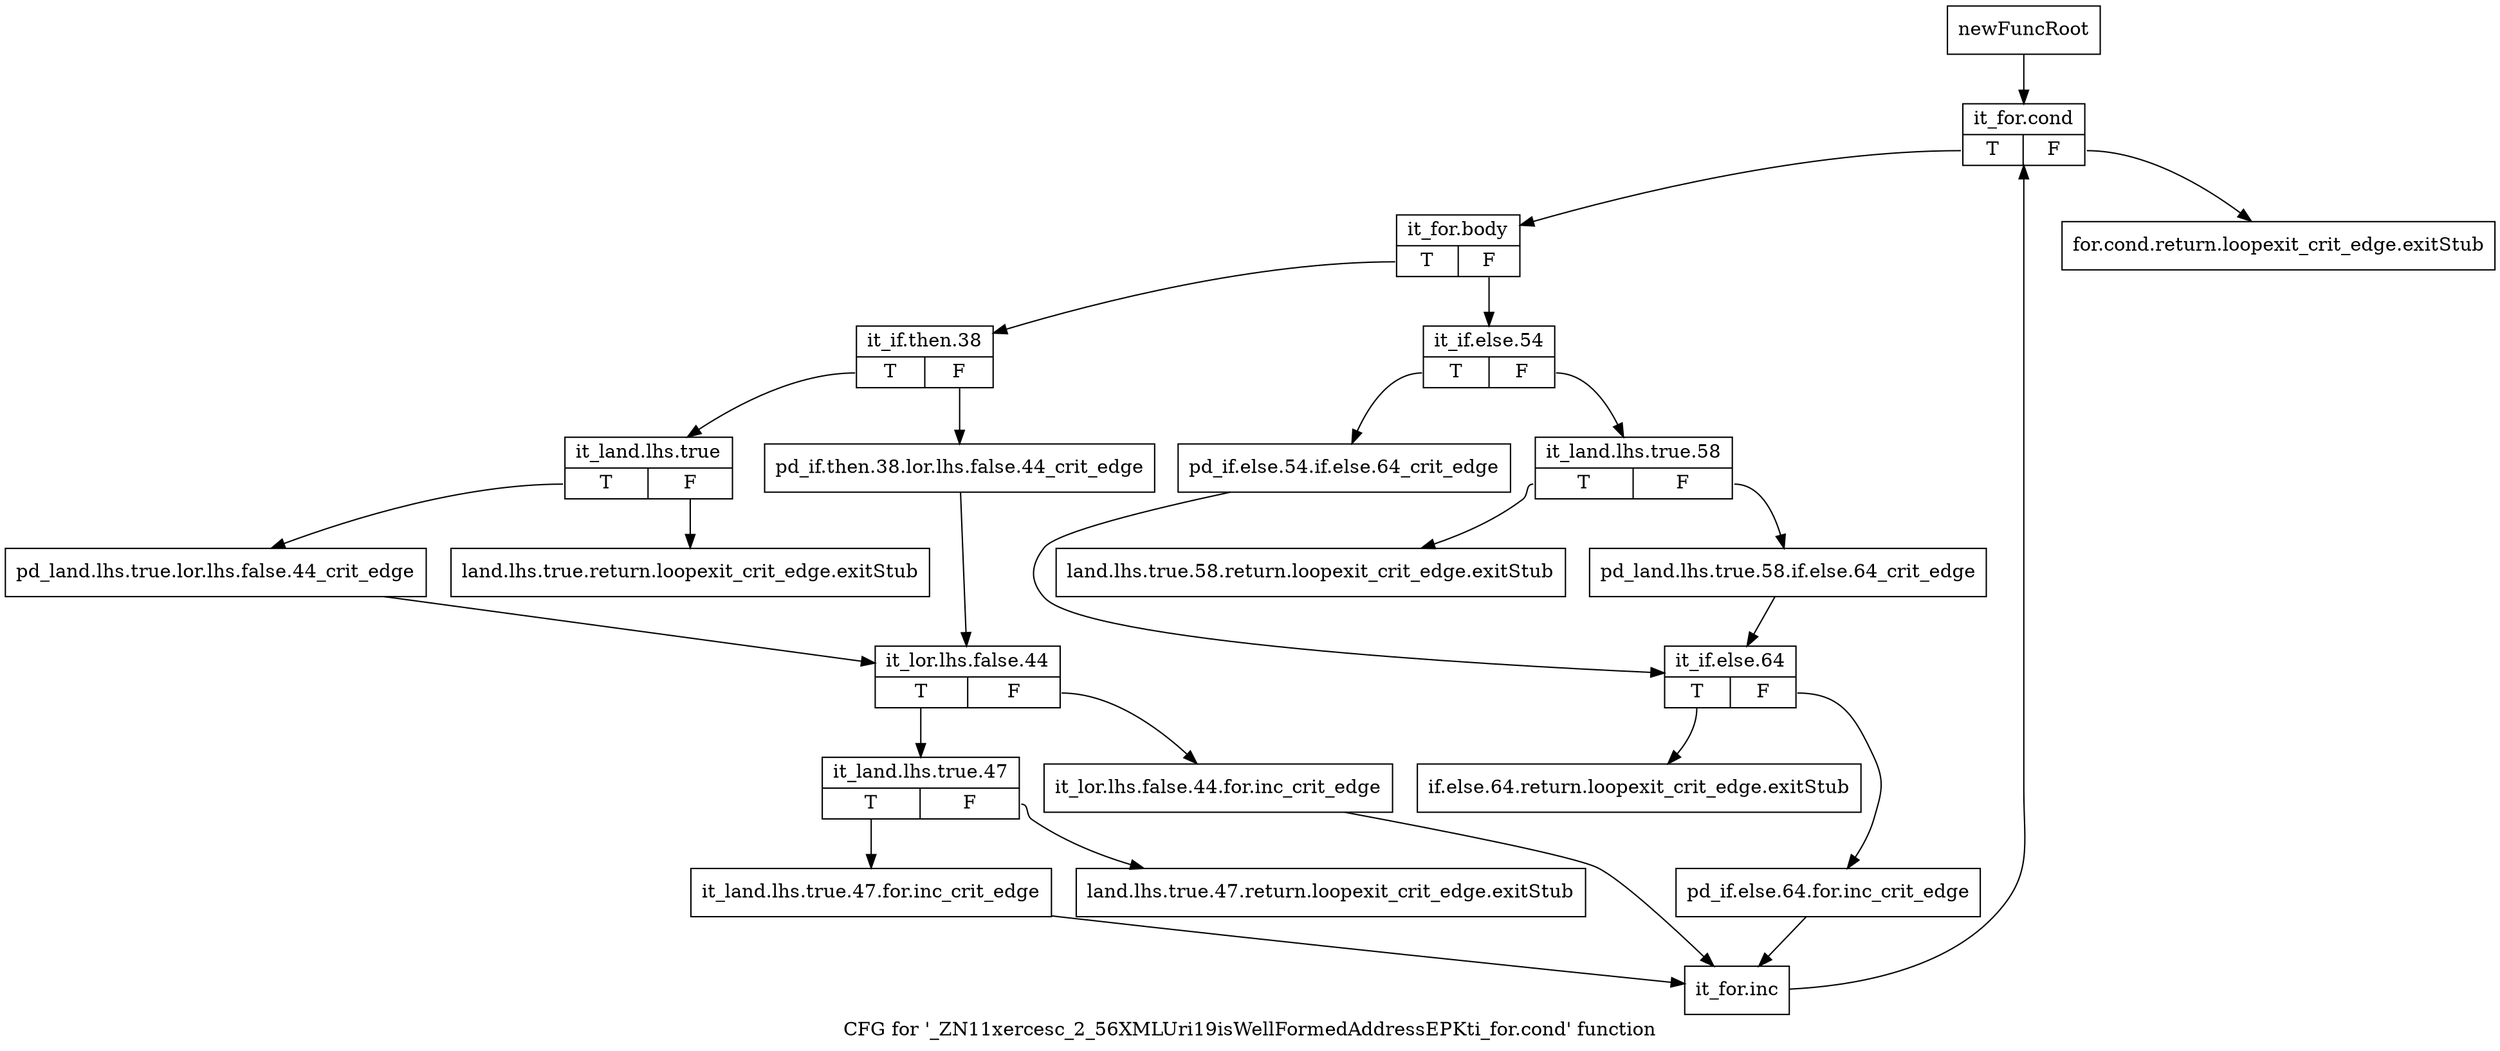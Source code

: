 digraph "CFG for '_ZN11xercesc_2_56XMLUri19isWellFormedAddressEPKti_for.cond' function" {
	label="CFG for '_ZN11xercesc_2_56XMLUri19isWellFormedAddressEPKti_for.cond' function";

	Node0x9bb6e10 [shape=record,label="{newFuncRoot}"];
	Node0x9bb6e10 -> Node0x9bb6ff0;
	Node0x9bb6e60 [shape=record,label="{for.cond.return.loopexit_crit_edge.exitStub}"];
	Node0x9bb6eb0 [shape=record,label="{land.lhs.true.58.return.loopexit_crit_edge.exitStub}"];
	Node0x9bb6f00 [shape=record,label="{if.else.64.return.loopexit_crit_edge.exitStub}"];
	Node0x9bb6f50 [shape=record,label="{land.lhs.true.return.loopexit_crit_edge.exitStub}"];
	Node0x9bb6fa0 [shape=record,label="{land.lhs.true.47.return.loopexit_crit_edge.exitStub}"];
	Node0x9bb6ff0 [shape=record,label="{it_for.cond|{<s0>T|<s1>F}}"];
	Node0x9bb6ff0:s0 -> Node0x9bb7040;
	Node0x9bb6ff0:s1 -> Node0x9bb6e60;
	Node0x9bb7040 [shape=record,label="{it_for.body|{<s0>T|<s1>F}}"];
	Node0x9bb7040:s0 -> Node0x9bb7270;
	Node0x9bb7040:s1 -> Node0x9bb7090;
	Node0x9bb7090 [shape=record,label="{it_if.else.54|{<s0>T|<s1>F}}"];
	Node0x9bb7090:s0 -> Node0x9bb7180;
	Node0x9bb7090:s1 -> Node0x9bb70e0;
	Node0x9bb70e0 [shape=record,label="{it_land.lhs.true.58|{<s0>T|<s1>F}}"];
	Node0x9bb70e0:s0 -> Node0x9bb6eb0;
	Node0x9bb70e0:s1 -> Node0x9bb7130;
	Node0x9bb7130 [shape=record,label="{pd_land.lhs.true.58.if.else.64_crit_edge}"];
	Node0x9bb7130 -> Node0x9bb71d0;
	Node0x9bb7180 [shape=record,label="{pd_if.else.54.if.else.64_crit_edge}"];
	Node0x9bb7180 -> Node0x9bb71d0;
	Node0x9bb71d0 [shape=record,label="{it_if.else.64|{<s0>T|<s1>F}}"];
	Node0x9bb71d0:s0 -> Node0x9bb6f00;
	Node0x9bb71d0:s1 -> Node0x9bb7220;
	Node0x9bb7220 [shape=record,label="{pd_if.else.64.for.inc_crit_edge}"];
	Node0x9bb7220 -> Node0x9bb74f0;
	Node0x9bb7270 [shape=record,label="{it_if.then.38|{<s0>T|<s1>F}}"];
	Node0x9bb7270:s0 -> Node0x9bb7310;
	Node0x9bb7270:s1 -> Node0x9bb72c0;
	Node0x9bb72c0 [shape=record,label="{pd_if.then.38.lor.lhs.false.44_crit_edge}"];
	Node0x9bb72c0 -> Node0x9bb73b0;
	Node0x9bb7310 [shape=record,label="{it_land.lhs.true|{<s0>T|<s1>F}}"];
	Node0x9bb7310:s0 -> Node0x9bb7360;
	Node0x9bb7310:s1 -> Node0x9bb6f50;
	Node0x9bb7360 [shape=record,label="{pd_land.lhs.true.lor.lhs.false.44_crit_edge}"];
	Node0x9bb7360 -> Node0x9bb73b0;
	Node0x9bb73b0 [shape=record,label="{it_lor.lhs.false.44|{<s0>T|<s1>F}}"];
	Node0x9bb73b0:s0 -> Node0x9bb7450;
	Node0x9bb73b0:s1 -> Node0x9bb7400;
	Node0x9bb7400 [shape=record,label="{it_lor.lhs.false.44.for.inc_crit_edge}"];
	Node0x9bb7400 -> Node0x9bb74f0;
	Node0x9bb7450 [shape=record,label="{it_land.lhs.true.47|{<s0>T|<s1>F}}"];
	Node0x9bb7450:s0 -> Node0x9bb74a0;
	Node0x9bb7450:s1 -> Node0x9bb6fa0;
	Node0x9bb74a0 [shape=record,label="{it_land.lhs.true.47.for.inc_crit_edge}"];
	Node0x9bb74a0 -> Node0x9bb74f0;
	Node0x9bb74f0 [shape=record,label="{it_for.inc}"];
	Node0x9bb74f0 -> Node0x9bb6ff0;
}
